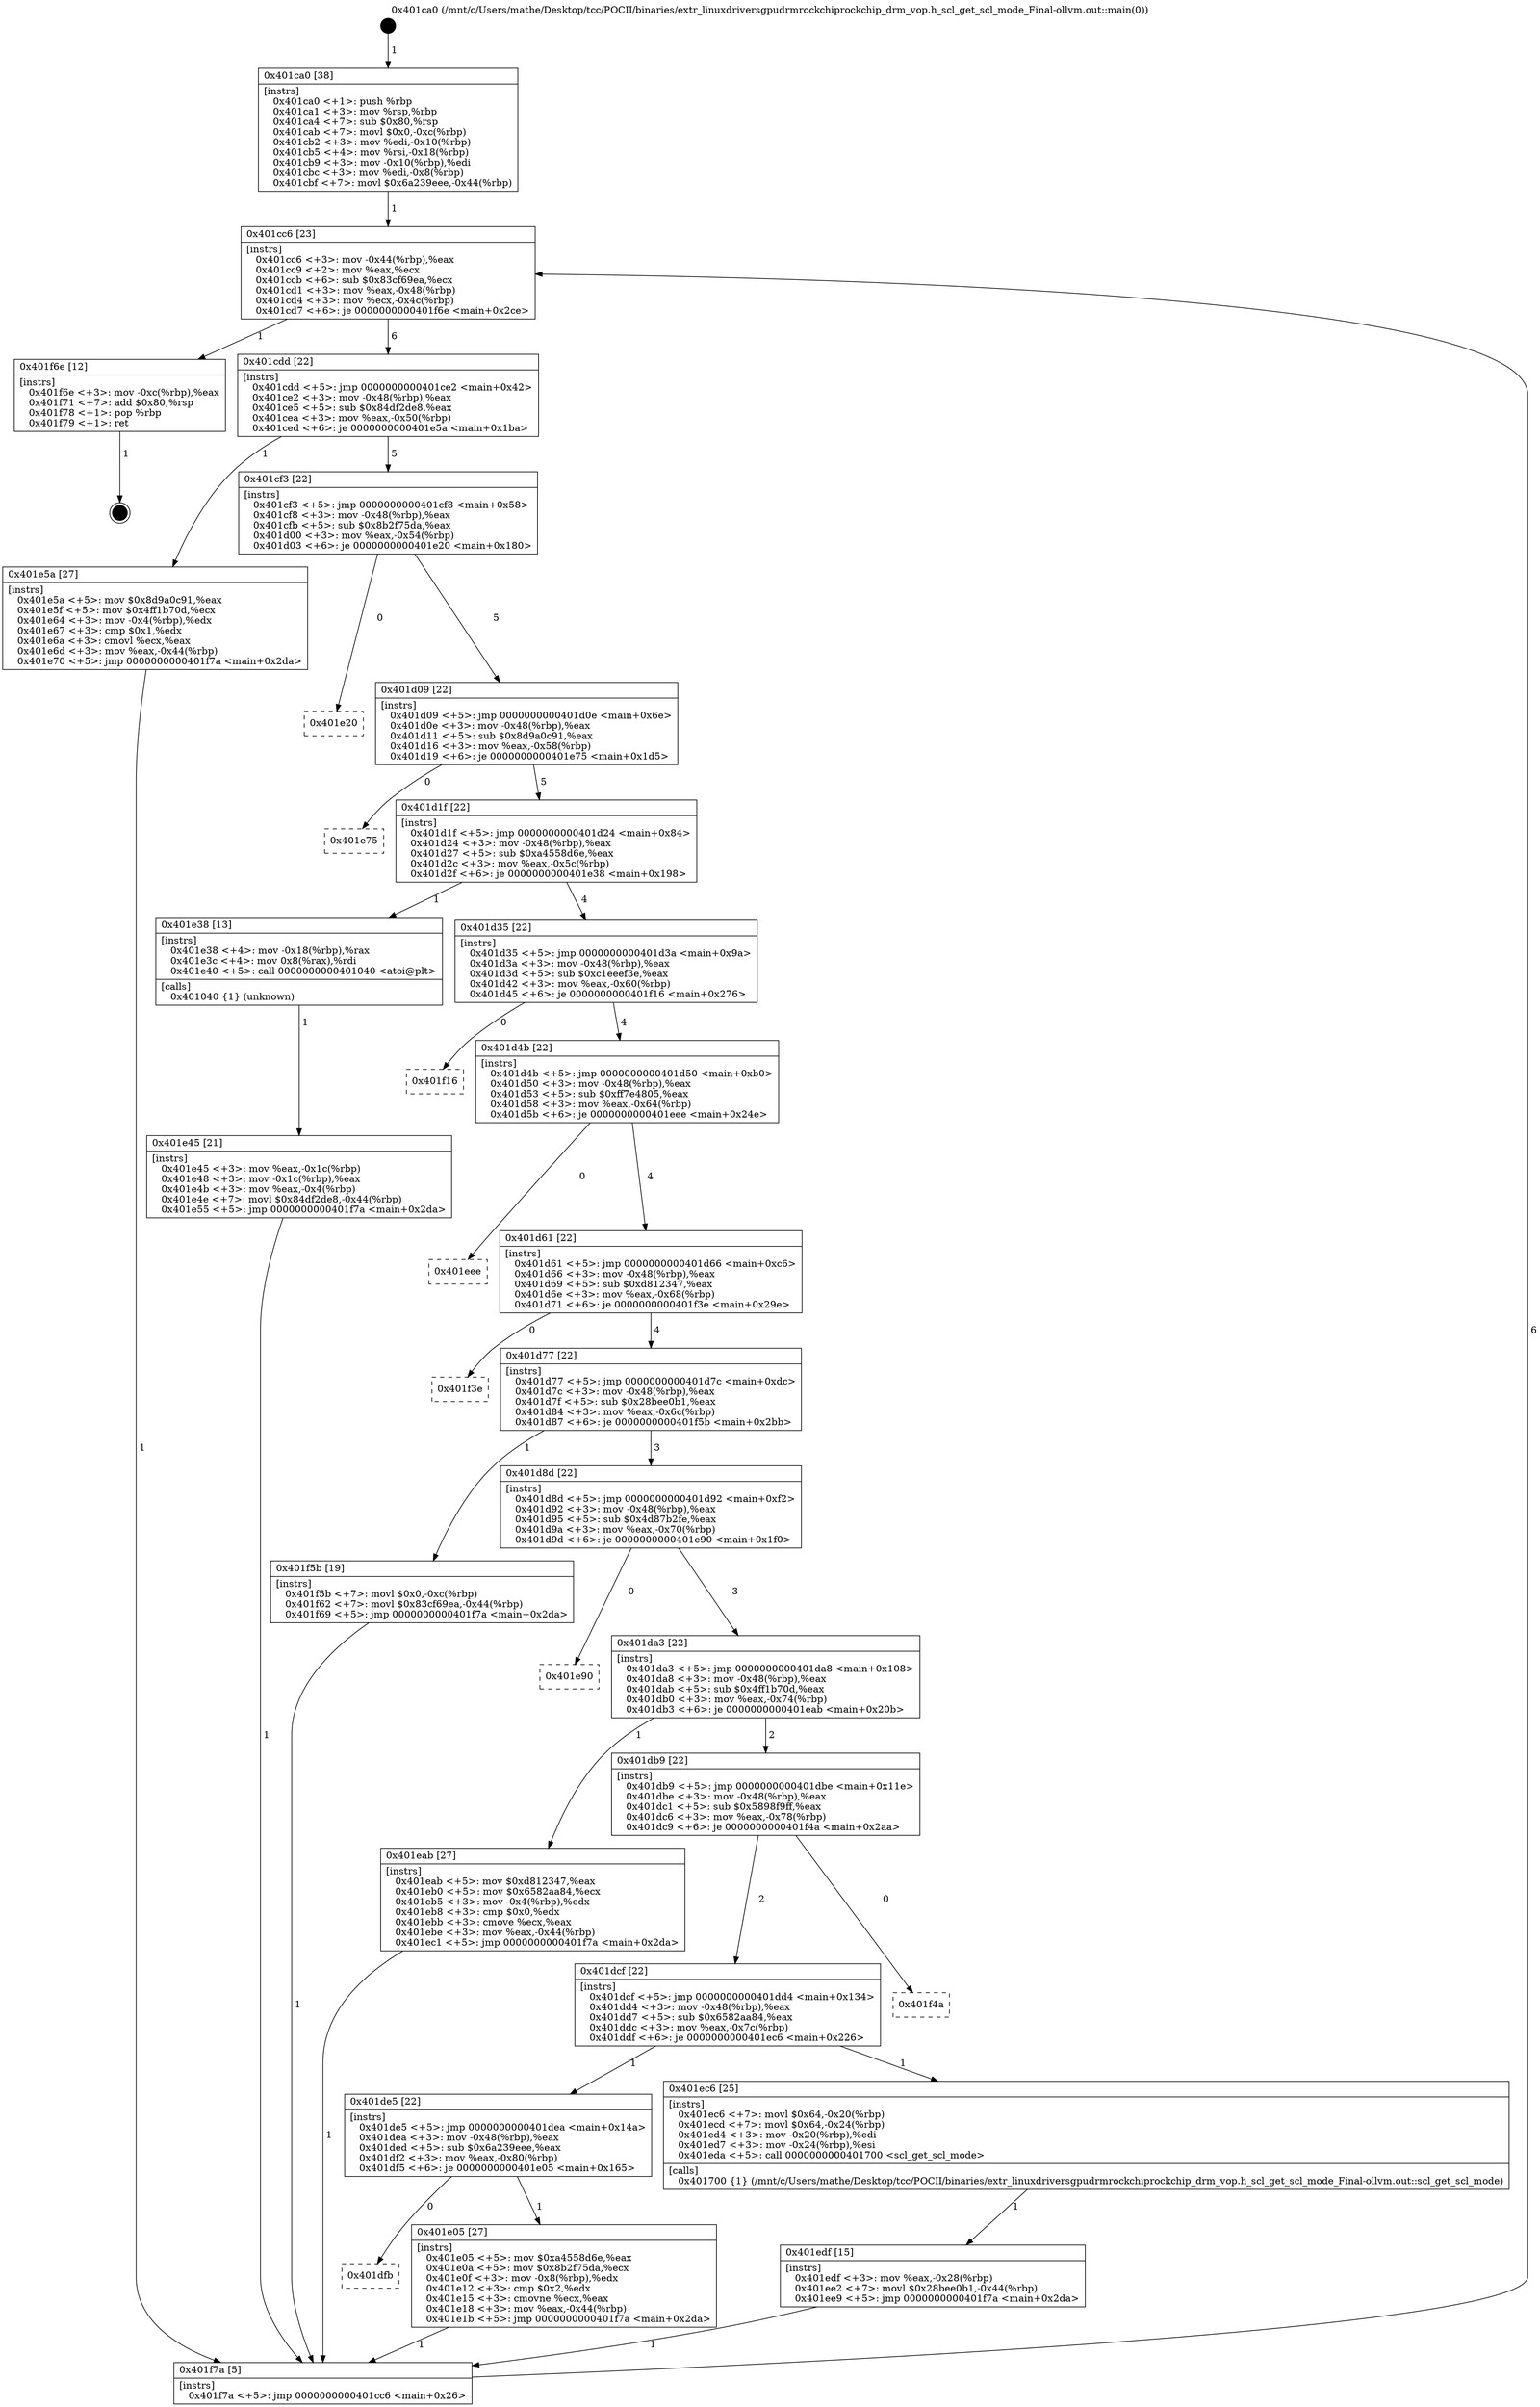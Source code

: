 digraph "0x401ca0" {
  label = "0x401ca0 (/mnt/c/Users/mathe/Desktop/tcc/POCII/binaries/extr_linuxdriversgpudrmrockchiprockchip_drm_vop.h_scl_get_scl_mode_Final-ollvm.out::main(0))"
  labelloc = "t"
  node[shape=record]

  Entry [label="",width=0.3,height=0.3,shape=circle,fillcolor=black,style=filled]
  "0x401cc6" [label="{
     0x401cc6 [23]\l
     | [instrs]\l
     &nbsp;&nbsp;0x401cc6 \<+3\>: mov -0x44(%rbp),%eax\l
     &nbsp;&nbsp;0x401cc9 \<+2\>: mov %eax,%ecx\l
     &nbsp;&nbsp;0x401ccb \<+6\>: sub $0x83cf69ea,%ecx\l
     &nbsp;&nbsp;0x401cd1 \<+3\>: mov %eax,-0x48(%rbp)\l
     &nbsp;&nbsp;0x401cd4 \<+3\>: mov %ecx,-0x4c(%rbp)\l
     &nbsp;&nbsp;0x401cd7 \<+6\>: je 0000000000401f6e \<main+0x2ce\>\l
  }"]
  "0x401f6e" [label="{
     0x401f6e [12]\l
     | [instrs]\l
     &nbsp;&nbsp;0x401f6e \<+3\>: mov -0xc(%rbp),%eax\l
     &nbsp;&nbsp;0x401f71 \<+7\>: add $0x80,%rsp\l
     &nbsp;&nbsp;0x401f78 \<+1\>: pop %rbp\l
     &nbsp;&nbsp;0x401f79 \<+1\>: ret\l
  }"]
  "0x401cdd" [label="{
     0x401cdd [22]\l
     | [instrs]\l
     &nbsp;&nbsp;0x401cdd \<+5\>: jmp 0000000000401ce2 \<main+0x42\>\l
     &nbsp;&nbsp;0x401ce2 \<+3\>: mov -0x48(%rbp),%eax\l
     &nbsp;&nbsp;0x401ce5 \<+5\>: sub $0x84df2de8,%eax\l
     &nbsp;&nbsp;0x401cea \<+3\>: mov %eax,-0x50(%rbp)\l
     &nbsp;&nbsp;0x401ced \<+6\>: je 0000000000401e5a \<main+0x1ba\>\l
  }"]
  Exit [label="",width=0.3,height=0.3,shape=circle,fillcolor=black,style=filled,peripheries=2]
  "0x401e5a" [label="{
     0x401e5a [27]\l
     | [instrs]\l
     &nbsp;&nbsp;0x401e5a \<+5\>: mov $0x8d9a0c91,%eax\l
     &nbsp;&nbsp;0x401e5f \<+5\>: mov $0x4ff1b70d,%ecx\l
     &nbsp;&nbsp;0x401e64 \<+3\>: mov -0x4(%rbp),%edx\l
     &nbsp;&nbsp;0x401e67 \<+3\>: cmp $0x1,%edx\l
     &nbsp;&nbsp;0x401e6a \<+3\>: cmovl %ecx,%eax\l
     &nbsp;&nbsp;0x401e6d \<+3\>: mov %eax,-0x44(%rbp)\l
     &nbsp;&nbsp;0x401e70 \<+5\>: jmp 0000000000401f7a \<main+0x2da\>\l
  }"]
  "0x401cf3" [label="{
     0x401cf3 [22]\l
     | [instrs]\l
     &nbsp;&nbsp;0x401cf3 \<+5\>: jmp 0000000000401cf8 \<main+0x58\>\l
     &nbsp;&nbsp;0x401cf8 \<+3\>: mov -0x48(%rbp),%eax\l
     &nbsp;&nbsp;0x401cfb \<+5\>: sub $0x8b2f75da,%eax\l
     &nbsp;&nbsp;0x401d00 \<+3\>: mov %eax,-0x54(%rbp)\l
     &nbsp;&nbsp;0x401d03 \<+6\>: je 0000000000401e20 \<main+0x180\>\l
  }"]
  "0x401edf" [label="{
     0x401edf [15]\l
     | [instrs]\l
     &nbsp;&nbsp;0x401edf \<+3\>: mov %eax,-0x28(%rbp)\l
     &nbsp;&nbsp;0x401ee2 \<+7\>: movl $0x28bee0b1,-0x44(%rbp)\l
     &nbsp;&nbsp;0x401ee9 \<+5\>: jmp 0000000000401f7a \<main+0x2da\>\l
  }"]
  "0x401e20" [label="{
     0x401e20\l
  }", style=dashed]
  "0x401d09" [label="{
     0x401d09 [22]\l
     | [instrs]\l
     &nbsp;&nbsp;0x401d09 \<+5\>: jmp 0000000000401d0e \<main+0x6e\>\l
     &nbsp;&nbsp;0x401d0e \<+3\>: mov -0x48(%rbp),%eax\l
     &nbsp;&nbsp;0x401d11 \<+5\>: sub $0x8d9a0c91,%eax\l
     &nbsp;&nbsp;0x401d16 \<+3\>: mov %eax,-0x58(%rbp)\l
     &nbsp;&nbsp;0x401d19 \<+6\>: je 0000000000401e75 \<main+0x1d5\>\l
  }"]
  "0x401e45" [label="{
     0x401e45 [21]\l
     | [instrs]\l
     &nbsp;&nbsp;0x401e45 \<+3\>: mov %eax,-0x1c(%rbp)\l
     &nbsp;&nbsp;0x401e48 \<+3\>: mov -0x1c(%rbp),%eax\l
     &nbsp;&nbsp;0x401e4b \<+3\>: mov %eax,-0x4(%rbp)\l
     &nbsp;&nbsp;0x401e4e \<+7\>: movl $0x84df2de8,-0x44(%rbp)\l
     &nbsp;&nbsp;0x401e55 \<+5\>: jmp 0000000000401f7a \<main+0x2da\>\l
  }"]
  "0x401e75" [label="{
     0x401e75\l
  }", style=dashed]
  "0x401d1f" [label="{
     0x401d1f [22]\l
     | [instrs]\l
     &nbsp;&nbsp;0x401d1f \<+5\>: jmp 0000000000401d24 \<main+0x84\>\l
     &nbsp;&nbsp;0x401d24 \<+3\>: mov -0x48(%rbp),%eax\l
     &nbsp;&nbsp;0x401d27 \<+5\>: sub $0xa4558d6e,%eax\l
     &nbsp;&nbsp;0x401d2c \<+3\>: mov %eax,-0x5c(%rbp)\l
     &nbsp;&nbsp;0x401d2f \<+6\>: je 0000000000401e38 \<main+0x198\>\l
  }"]
  "0x401ca0" [label="{
     0x401ca0 [38]\l
     | [instrs]\l
     &nbsp;&nbsp;0x401ca0 \<+1\>: push %rbp\l
     &nbsp;&nbsp;0x401ca1 \<+3\>: mov %rsp,%rbp\l
     &nbsp;&nbsp;0x401ca4 \<+7\>: sub $0x80,%rsp\l
     &nbsp;&nbsp;0x401cab \<+7\>: movl $0x0,-0xc(%rbp)\l
     &nbsp;&nbsp;0x401cb2 \<+3\>: mov %edi,-0x10(%rbp)\l
     &nbsp;&nbsp;0x401cb5 \<+4\>: mov %rsi,-0x18(%rbp)\l
     &nbsp;&nbsp;0x401cb9 \<+3\>: mov -0x10(%rbp),%edi\l
     &nbsp;&nbsp;0x401cbc \<+3\>: mov %edi,-0x8(%rbp)\l
     &nbsp;&nbsp;0x401cbf \<+7\>: movl $0x6a239eee,-0x44(%rbp)\l
  }"]
  "0x401e38" [label="{
     0x401e38 [13]\l
     | [instrs]\l
     &nbsp;&nbsp;0x401e38 \<+4\>: mov -0x18(%rbp),%rax\l
     &nbsp;&nbsp;0x401e3c \<+4\>: mov 0x8(%rax),%rdi\l
     &nbsp;&nbsp;0x401e40 \<+5\>: call 0000000000401040 \<atoi@plt\>\l
     | [calls]\l
     &nbsp;&nbsp;0x401040 \{1\} (unknown)\l
  }"]
  "0x401d35" [label="{
     0x401d35 [22]\l
     | [instrs]\l
     &nbsp;&nbsp;0x401d35 \<+5\>: jmp 0000000000401d3a \<main+0x9a\>\l
     &nbsp;&nbsp;0x401d3a \<+3\>: mov -0x48(%rbp),%eax\l
     &nbsp;&nbsp;0x401d3d \<+5\>: sub $0xc1eeef3e,%eax\l
     &nbsp;&nbsp;0x401d42 \<+3\>: mov %eax,-0x60(%rbp)\l
     &nbsp;&nbsp;0x401d45 \<+6\>: je 0000000000401f16 \<main+0x276\>\l
  }"]
  "0x401f7a" [label="{
     0x401f7a [5]\l
     | [instrs]\l
     &nbsp;&nbsp;0x401f7a \<+5\>: jmp 0000000000401cc6 \<main+0x26\>\l
  }"]
  "0x401f16" [label="{
     0x401f16\l
  }", style=dashed]
  "0x401d4b" [label="{
     0x401d4b [22]\l
     | [instrs]\l
     &nbsp;&nbsp;0x401d4b \<+5\>: jmp 0000000000401d50 \<main+0xb0\>\l
     &nbsp;&nbsp;0x401d50 \<+3\>: mov -0x48(%rbp),%eax\l
     &nbsp;&nbsp;0x401d53 \<+5\>: sub $0xff7e4805,%eax\l
     &nbsp;&nbsp;0x401d58 \<+3\>: mov %eax,-0x64(%rbp)\l
     &nbsp;&nbsp;0x401d5b \<+6\>: je 0000000000401eee \<main+0x24e\>\l
  }"]
  "0x401dfb" [label="{
     0x401dfb\l
  }", style=dashed]
  "0x401eee" [label="{
     0x401eee\l
  }", style=dashed]
  "0x401d61" [label="{
     0x401d61 [22]\l
     | [instrs]\l
     &nbsp;&nbsp;0x401d61 \<+5\>: jmp 0000000000401d66 \<main+0xc6\>\l
     &nbsp;&nbsp;0x401d66 \<+3\>: mov -0x48(%rbp),%eax\l
     &nbsp;&nbsp;0x401d69 \<+5\>: sub $0xd812347,%eax\l
     &nbsp;&nbsp;0x401d6e \<+3\>: mov %eax,-0x68(%rbp)\l
     &nbsp;&nbsp;0x401d71 \<+6\>: je 0000000000401f3e \<main+0x29e\>\l
  }"]
  "0x401e05" [label="{
     0x401e05 [27]\l
     | [instrs]\l
     &nbsp;&nbsp;0x401e05 \<+5\>: mov $0xa4558d6e,%eax\l
     &nbsp;&nbsp;0x401e0a \<+5\>: mov $0x8b2f75da,%ecx\l
     &nbsp;&nbsp;0x401e0f \<+3\>: mov -0x8(%rbp),%edx\l
     &nbsp;&nbsp;0x401e12 \<+3\>: cmp $0x2,%edx\l
     &nbsp;&nbsp;0x401e15 \<+3\>: cmovne %ecx,%eax\l
     &nbsp;&nbsp;0x401e18 \<+3\>: mov %eax,-0x44(%rbp)\l
     &nbsp;&nbsp;0x401e1b \<+5\>: jmp 0000000000401f7a \<main+0x2da\>\l
  }"]
  "0x401f3e" [label="{
     0x401f3e\l
  }", style=dashed]
  "0x401d77" [label="{
     0x401d77 [22]\l
     | [instrs]\l
     &nbsp;&nbsp;0x401d77 \<+5\>: jmp 0000000000401d7c \<main+0xdc\>\l
     &nbsp;&nbsp;0x401d7c \<+3\>: mov -0x48(%rbp),%eax\l
     &nbsp;&nbsp;0x401d7f \<+5\>: sub $0x28bee0b1,%eax\l
     &nbsp;&nbsp;0x401d84 \<+3\>: mov %eax,-0x6c(%rbp)\l
     &nbsp;&nbsp;0x401d87 \<+6\>: je 0000000000401f5b \<main+0x2bb\>\l
  }"]
  "0x401de5" [label="{
     0x401de5 [22]\l
     | [instrs]\l
     &nbsp;&nbsp;0x401de5 \<+5\>: jmp 0000000000401dea \<main+0x14a\>\l
     &nbsp;&nbsp;0x401dea \<+3\>: mov -0x48(%rbp),%eax\l
     &nbsp;&nbsp;0x401ded \<+5\>: sub $0x6a239eee,%eax\l
     &nbsp;&nbsp;0x401df2 \<+3\>: mov %eax,-0x80(%rbp)\l
     &nbsp;&nbsp;0x401df5 \<+6\>: je 0000000000401e05 \<main+0x165\>\l
  }"]
  "0x401f5b" [label="{
     0x401f5b [19]\l
     | [instrs]\l
     &nbsp;&nbsp;0x401f5b \<+7\>: movl $0x0,-0xc(%rbp)\l
     &nbsp;&nbsp;0x401f62 \<+7\>: movl $0x83cf69ea,-0x44(%rbp)\l
     &nbsp;&nbsp;0x401f69 \<+5\>: jmp 0000000000401f7a \<main+0x2da\>\l
  }"]
  "0x401d8d" [label="{
     0x401d8d [22]\l
     | [instrs]\l
     &nbsp;&nbsp;0x401d8d \<+5\>: jmp 0000000000401d92 \<main+0xf2\>\l
     &nbsp;&nbsp;0x401d92 \<+3\>: mov -0x48(%rbp),%eax\l
     &nbsp;&nbsp;0x401d95 \<+5\>: sub $0x4d87b2fe,%eax\l
     &nbsp;&nbsp;0x401d9a \<+3\>: mov %eax,-0x70(%rbp)\l
     &nbsp;&nbsp;0x401d9d \<+6\>: je 0000000000401e90 \<main+0x1f0\>\l
  }"]
  "0x401ec6" [label="{
     0x401ec6 [25]\l
     | [instrs]\l
     &nbsp;&nbsp;0x401ec6 \<+7\>: movl $0x64,-0x20(%rbp)\l
     &nbsp;&nbsp;0x401ecd \<+7\>: movl $0x64,-0x24(%rbp)\l
     &nbsp;&nbsp;0x401ed4 \<+3\>: mov -0x20(%rbp),%edi\l
     &nbsp;&nbsp;0x401ed7 \<+3\>: mov -0x24(%rbp),%esi\l
     &nbsp;&nbsp;0x401eda \<+5\>: call 0000000000401700 \<scl_get_scl_mode\>\l
     | [calls]\l
     &nbsp;&nbsp;0x401700 \{1\} (/mnt/c/Users/mathe/Desktop/tcc/POCII/binaries/extr_linuxdriversgpudrmrockchiprockchip_drm_vop.h_scl_get_scl_mode_Final-ollvm.out::scl_get_scl_mode)\l
  }"]
  "0x401e90" [label="{
     0x401e90\l
  }", style=dashed]
  "0x401da3" [label="{
     0x401da3 [22]\l
     | [instrs]\l
     &nbsp;&nbsp;0x401da3 \<+5\>: jmp 0000000000401da8 \<main+0x108\>\l
     &nbsp;&nbsp;0x401da8 \<+3\>: mov -0x48(%rbp),%eax\l
     &nbsp;&nbsp;0x401dab \<+5\>: sub $0x4ff1b70d,%eax\l
     &nbsp;&nbsp;0x401db0 \<+3\>: mov %eax,-0x74(%rbp)\l
     &nbsp;&nbsp;0x401db3 \<+6\>: je 0000000000401eab \<main+0x20b\>\l
  }"]
  "0x401dcf" [label="{
     0x401dcf [22]\l
     | [instrs]\l
     &nbsp;&nbsp;0x401dcf \<+5\>: jmp 0000000000401dd4 \<main+0x134\>\l
     &nbsp;&nbsp;0x401dd4 \<+3\>: mov -0x48(%rbp),%eax\l
     &nbsp;&nbsp;0x401dd7 \<+5\>: sub $0x6582aa84,%eax\l
     &nbsp;&nbsp;0x401ddc \<+3\>: mov %eax,-0x7c(%rbp)\l
     &nbsp;&nbsp;0x401ddf \<+6\>: je 0000000000401ec6 \<main+0x226\>\l
  }"]
  "0x401eab" [label="{
     0x401eab [27]\l
     | [instrs]\l
     &nbsp;&nbsp;0x401eab \<+5\>: mov $0xd812347,%eax\l
     &nbsp;&nbsp;0x401eb0 \<+5\>: mov $0x6582aa84,%ecx\l
     &nbsp;&nbsp;0x401eb5 \<+3\>: mov -0x4(%rbp),%edx\l
     &nbsp;&nbsp;0x401eb8 \<+3\>: cmp $0x0,%edx\l
     &nbsp;&nbsp;0x401ebb \<+3\>: cmove %ecx,%eax\l
     &nbsp;&nbsp;0x401ebe \<+3\>: mov %eax,-0x44(%rbp)\l
     &nbsp;&nbsp;0x401ec1 \<+5\>: jmp 0000000000401f7a \<main+0x2da\>\l
  }"]
  "0x401db9" [label="{
     0x401db9 [22]\l
     | [instrs]\l
     &nbsp;&nbsp;0x401db9 \<+5\>: jmp 0000000000401dbe \<main+0x11e\>\l
     &nbsp;&nbsp;0x401dbe \<+3\>: mov -0x48(%rbp),%eax\l
     &nbsp;&nbsp;0x401dc1 \<+5\>: sub $0x5898f9ff,%eax\l
     &nbsp;&nbsp;0x401dc6 \<+3\>: mov %eax,-0x78(%rbp)\l
     &nbsp;&nbsp;0x401dc9 \<+6\>: je 0000000000401f4a \<main+0x2aa\>\l
  }"]
  "0x401f4a" [label="{
     0x401f4a\l
  }", style=dashed]
  Entry -> "0x401ca0" [label=" 1"]
  "0x401cc6" -> "0x401f6e" [label=" 1"]
  "0x401cc6" -> "0x401cdd" [label=" 6"]
  "0x401f6e" -> Exit [label=" 1"]
  "0x401cdd" -> "0x401e5a" [label=" 1"]
  "0x401cdd" -> "0x401cf3" [label=" 5"]
  "0x401f5b" -> "0x401f7a" [label=" 1"]
  "0x401cf3" -> "0x401e20" [label=" 0"]
  "0x401cf3" -> "0x401d09" [label=" 5"]
  "0x401edf" -> "0x401f7a" [label=" 1"]
  "0x401d09" -> "0x401e75" [label=" 0"]
  "0x401d09" -> "0x401d1f" [label=" 5"]
  "0x401ec6" -> "0x401edf" [label=" 1"]
  "0x401d1f" -> "0x401e38" [label=" 1"]
  "0x401d1f" -> "0x401d35" [label=" 4"]
  "0x401eab" -> "0x401f7a" [label=" 1"]
  "0x401d35" -> "0x401f16" [label=" 0"]
  "0x401d35" -> "0x401d4b" [label=" 4"]
  "0x401e5a" -> "0x401f7a" [label=" 1"]
  "0x401d4b" -> "0x401eee" [label=" 0"]
  "0x401d4b" -> "0x401d61" [label=" 4"]
  "0x401e45" -> "0x401f7a" [label=" 1"]
  "0x401d61" -> "0x401f3e" [label=" 0"]
  "0x401d61" -> "0x401d77" [label=" 4"]
  "0x401e38" -> "0x401e45" [label=" 1"]
  "0x401d77" -> "0x401f5b" [label=" 1"]
  "0x401d77" -> "0x401d8d" [label=" 3"]
  "0x401ca0" -> "0x401cc6" [label=" 1"]
  "0x401d8d" -> "0x401e90" [label=" 0"]
  "0x401d8d" -> "0x401da3" [label=" 3"]
  "0x401e05" -> "0x401f7a" [label=" 1"]
  "0x401da3" -> "0x401eab" [label=" 1"]
  "0x401da3" -> "0x401db9" [label=" 2"]
  "0x401de5" -> "0x401e05" [label=" 1"]
  "0x401db9" -> "0x401f4a" [label=" 0"]
  "0x401db9" -> "0x401dcf" [label=" 2"]
  "0x401de5" -> "0x401dfb" [label=" 0"]
  "0x401dcf" -> "0x401ec6" [label=" 1"]
  "0x401dcf" -> "0x401de5" [label=" 1"]
  "0x401f7a" -> "0x401cc6" [label=" 6"]
}
